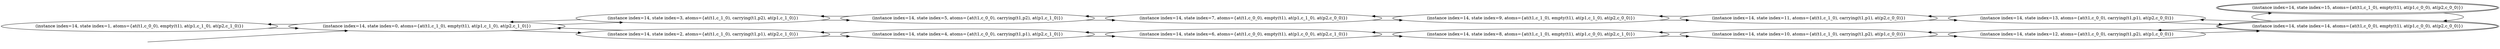 digraph {
rankdir="LR"
s1[label="(instance index=14, state index=1, atoms={at(t1,c_0_0), empty(t1), at(p1,c_1_0), at(p2,c_1_0)})"]
s0[label="(instance index=14, state index=0, atoms={at(t1,c_1_0), empty(t1), at(p1,c_1_0), at(p2,c_1_0)})"]
s3[label="(instance index=14, state index=3, atoms={at(t1,c_1_0), carrying(t1,p2), at(p1,c_1_0)})"]
s2[label="(instance index=14, state index=2, atoms={at(t1,c_1_0), carrying(t1,p1), at(p2,c_1_0)})"]
s4[label="(instance index=14, state index=4, atoms={at(t1,c_0_0), carrying(t1,p1), at(p2,c_1_0)})"]
s5[label="(instance index=14, state index=5, atoms={at(t1,c_0_0), carrying(t1,p2), at(p1,c_1_0)})"]
s6[label="(instance index=14, state index=6, atoms={at(t1,c_0_0), empty(t1), at(p1,c_0_0), at(p2,c_1_0)})"]
s7[label="(instance index=14, state index=7, atoms={at(t1,c_0_0), empty(t1), at(p1,c_1_0), at(p2,c_0_0)})"]
s8[label="(instance index=14, state index=8, atoms={at(t1,c_1_0), empty(t1), at(p1,c_0_0), at(p2,c_1_0)})"]
s9[label="(instance index=14, state index=9, atoms={at(t1,c_1_0), empty(t1), at(p1,c_1_0), at(p2,c_0_0)})"]
s10[label="(instance index=14, state index=10, atoms={at(t1,c_1_0), carrying(t1,p2), at(p1,c_0_0)})"]
s11[label="(instance index=14, state index=11, atoms={at(t1,c_1_0), carrying(t1,p1), at(p2,c_0_0)})"]
s12[label="(instance index=14, state index=12, atoms={at(t1,c_0_0), carrying(t1,p2), at(p1,c_0_0)})"]
s13[label="(instance index=14, state index=13, atoms={at(t1,c_0_0), carrying(t1,p1), at(p2,c_0_0)})"]
s15[peripheries=2,label="(instance index=14, state index=15, atoms={at(t1,c_1_0), empty(t1), at(p1,c_0_0), at(p2,c_0_0)})"]
s14[peripheries=2,label="(instance index=14, state index=14, atoms={at(t1,c_0_0), empty(t1), at(p1,c_0_0), at(p2,c_0_0)})"]
Dangling [ label = "", style = invis ]
{ rank = same; Dangling }
Dangling -> s0
{ rank = same; s0}
{ rank = same; s0}
{ rank = same; s3,s2}
{ rank = same; s4,s5}
{ rank = same; s6,s7}
{ rank = same; s8,s9}
{ rank = same; s10,s11}
{ rank = same; s12,s13}
{ rank = same; s15,s14}
{
s1->s0
}
{
s0->s3
s0->s2
s0->s1
}
{
s3->s0
s3->s5
s2->s0
s2->s4
}
{
s4->s6
s4->s2
s5->s7
s5->s3
}
{
s6->s4
s6->s8
s7->s5
s7->s9
}
{
s8->s10
s8->s6
s9->s11
s9->s7
}
{
s10->s8
s10->s12
s11->s9
s11->s13
}
{
s12->s14
s12->s10
s13->s14
s13->s11
}
{
s15->s14
s14->s12
s14->s13
s14->s15
}
}
